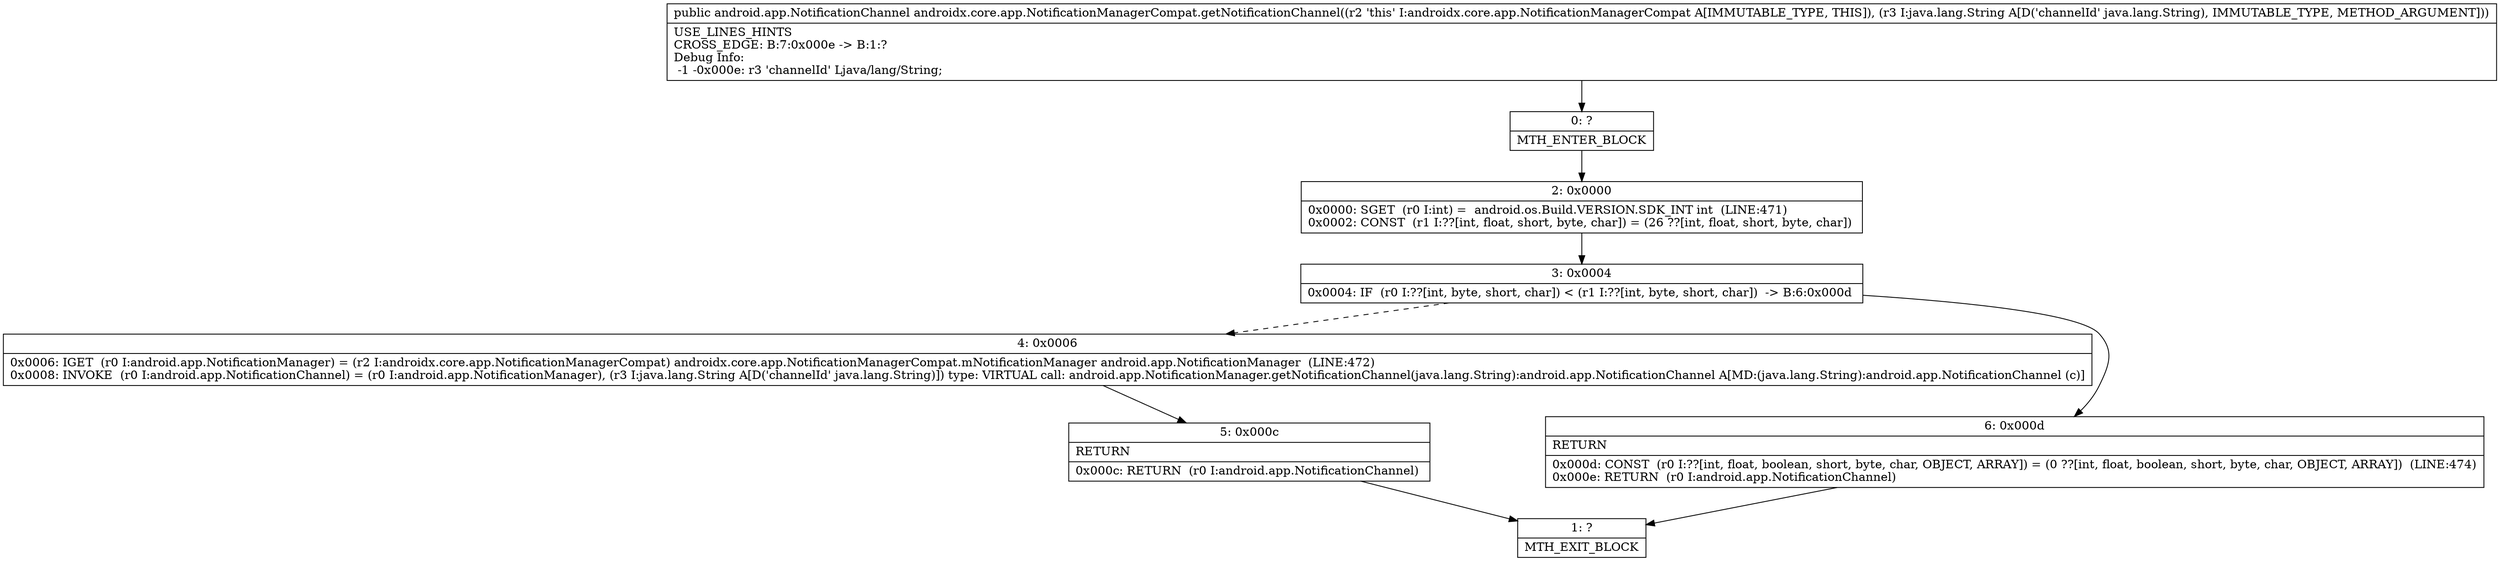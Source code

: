 digraph "CFG forandroidx.core.app.NotificationManagerCompat.getNotificationChannel(Ljava\/lang\/String;)Landroid\/app\/NotificationChannel;" {
Node_0 [shape=record,label="{0\:\ ?|MTH_ENTER_BLOCK\l}"];
Node_2 [shape=record,label="{2\:\ 0x0000|0x0000: SGET  (r0 I:int) =  android.os.Build.VERSION.SDK_INT int  (LINE:471)\l0x0002: CONST  (r1 I:??[int, float, short, byte, char]) = (26 ??[int, float, short, byte, char]) \l}"];
Node_3 [shape=record,label="{3\:\ 0x0004|0x0004: IF  (r0 I:??[int, byte, short, char]) \< (r1 I:??[int, byte, short, char])  \-\> B:6:0x000d \l}"];
Node_4 [shape=record,label="{4\:\ 0x0006|0x0006: IGET  (r0 I:android.app.NotificationManager) = (r2 I:androidx.core.app.NotificationManagerCompat) androidx.core.app.NotificationManagerCompat.mNotificationManager android.app.NotificationManager  (LINE:472)\l0x0008: INVOKE  (r0 I:android.app.NotificationChannel) = (r0 I:android.app.NotificationManager), (r3 I:java.lang.String A[D('channelId' java.lang.String)]) type: VIRTUAL call: android.app.NotificationManager.getNotificationChannel(java.lang.String):android.app.NotificationChannel A[MD:(java.lang.String):android.app.NotificationChannel (c)]\l}"];
Node_5 [shape=record,label="{5\:\ 0x000c|RETURN\l|0x000c: RETURN  (r0 I:android.app.NotificationChannel) \l}"];
Node_1 [shape=record,label="{1\:\ ?|MTH_EXIT_BLOCK\l}"];
Node_6 [shape=record,label="{6\:\ 0x000d|RETURN\l|0x000d: CONST  (r0 I:??[int, float, boolean, short, byte, char, OBJECT, ARRAY]) = (0 ??[int, float, boolean, short, byte, char, OBJECT, ARRAY])  (LINE:474)\l0x000e: RETURN  (r0 I:android.app.NotificationChannel) \l}"];
MethodNode[shape=record,label="{public android.app.NotificationChannel androidx.core.app.NotificationManagerCompat.getNotificationChannel((r2 'this' I:androidx.core.app.NotificationManagerCompat A[IMMUTABLE_TYPE, THIS]), (r3 I:java.lang.String A[D('channelId' java.lang.String), IMMUTABLE_TYPE, METHOD_ARGUMENT]))  | USE_LINES_HINTS\lCROSS_EDGE: B:7:0x000e \-\> B:1:?\lDebug Info:\l  \-1 \-0x000e: r3 'channelId' Ljava\/lang\/String;\l}"];
MethodNode -> Node_0;Node_0 -> Node_2;
Node_2 -> Node_3;
Node_3 -> Node_4[style=dashed];
Node_3 -> Node_6;
Node_4 -> Node_5;
Node_5 -> Node_1;
Node_6 -> Node_1;
}

